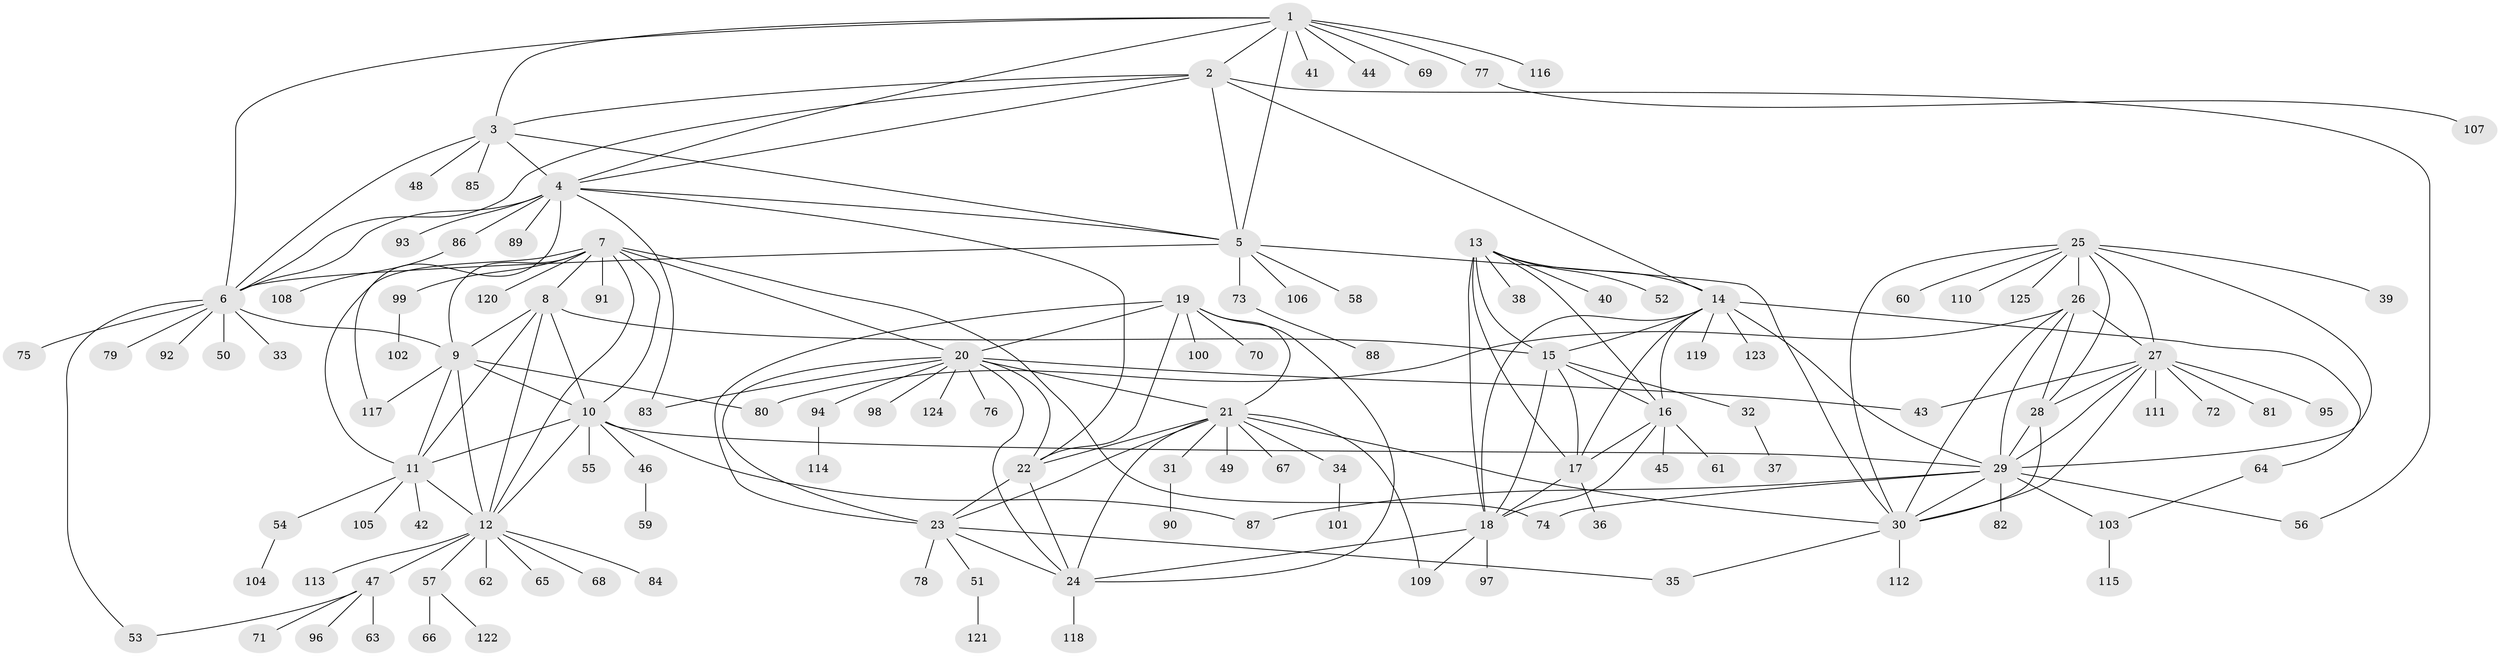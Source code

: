 // Generated by graph-tools (version 1.1) at 2025/02/03/09/25 03:02:43]
// undirected, 125 vertices, 191 edges
graph export_dot {
graph [start="1"]
  node [color=gray90,style=filled];
  1;
  2;
  3;
  4;
  5;
  6;
  7;
  8;
  9;
  10;
  11;
  12;
  13;
  14;
  15;
  16;
  17;
  18;
  19;
  20;
  21;
  22;
  23;
  24;
  25;
  26;
  27;
  28;
  29;
  30;
  31;
  32;
  33;
  34;
  35;
  36;
  37;
  38;
  39;
  40;
  41;
  42;
  43;
  44;
  45;
  46;
  47;
  48;
  49;
  50;
  51;
  52;
  53;
  54;
  55;
  56;
  57;
  58;
  59;
  60;
  61;
  62;
  63;
  64;
  65;
  66;
  67;
  68;
  69;
  70;
  71;
  72;
  73;
  74;
  75;
  76;
  77;
  78;
  79;
  80;
  81;
  82;
  83;
  84;
  85;
  86;
  87;
  88;
  89;
  90;
  91;
  92;
  93;
  94;
  95;
  96;
  97;
  98;
  99;
  100;
  101;
  102;
  103;
  104;
  105;
  106;
  107;
  108;
  109;
  110;
  111;
  112;
  113;
  114;
  115;
  116;
  117;
  118;
  119;
  120;
  121;
  122;
  123;
  124;
  125;
  1 -- 2;
  1 -- 3;
  1 -- 4;
  1 -- 5;
  1 -- 6;
  1 -- 41;
  1 -- 44;
  1 -- 69;
  1 -- 77;
  1 -- 116;
  2 -- 3;
  2 -- 4;
  2 -- 5;
  2 -- 6;
  2 -- 14;
  2 -- 56;
  3 -- 4;
  3 -- 5;
  3 -- 6;
  3 -- 48;
  3 -- 85;
  4 -- 5;
  4 -- 6;
  4 -- 22;
  4 -- 83;
  4 -- 86;
  4 -- 89;
  4 -- 93;
  4 -- 117;
  5 -- 6;
  5 -- 30;
  5 -- 58;
  5 -- 73;
  5 -- 106;
  6 -- 9;
  6 -- 33;
  6 -- 50;
  6 -- 53;
  6 -- 75;
  6 -- 79;
  6 -- 92;
  7 -- 8;
  7 -- 9;
  7 -- 10;
  7 -- 11;
  7 -- 12;
  7 -- 20;
  7 -- 74;
  7 -- 91;
  7 -- 99;
  7 -- 120;
  8 -- 9;
  8 -- 10;
  8 -- 11;
  8 -- 12;
  8 -- 15;
  9 -- 10;
  9 -- 11;
  9 -- 12;
  9 -- 80;
  9 -- 117;
  10 -- 11;
  10 -- 12;
  10 -- 29;
  10 -- 46;
  10 -- 55;
  10 -- 87;
  11 -- 12;
  11 -- 42;
  11 -- 54;
  11 -- 105;
  12 -- 47;
  12 -- 57;
  12 -- 62;
  12 -- 65;
  12 -- 68;
  12 -- 84;
  12 -- 113;
  13 -- 14;
  13 -- 15;
  13 -- 16;
  13 -- 17;
  13 -- 18;
  13 -- 38;
  13 -- 40;
  13 -- 52;
  14 -- 15;
  14 -- 16;
  14 -- 17;
  14 -- 18;
  14 -- 29;
  14 -- 64;
  14 -- 119;
  14 -- 123;
  15 -- 16;
  15 -- 17;
  15 -- 18;
  15 -- 32;
  16 -- 17;
  16 -- 18;
  16 -- 45;
  16 -- 61;
  17 -- 18;
  17 -- 36;
  18 -- 24;
  18 -- 97;
  18 -- 109;
  19 -- 20;
  19 -- 21;
  19 -- 22;
  19 -- 23;
  19 -- 24;
  19 -- 70;
  19 -- 100;
  20 -- 21;
  20 -- 22;
  20 -- 23;
  20 -- 24;
  20 -- 43;
  20 -- 76;
  20 -- 83;
  20 -- 94;
  20 -- 98;
  20 -- 124;
  21 -- 22;
  21 -- 23;
  21 -- 24;
  21 -- 30;
  21 -- 31;
  21 -- 34;
  21 -- 49;
  21 -- 67;
  21 -- 109;
  22 -- 23;
  22 -- 24;
  23 -- 24;
  23 -- 35;
  23 -- 51;
  23 -- 78;
  24 -- 118;
  25 -- 26;
  25 -- 27;
  25 -- 28;
  25 -- 29;
  25 -- 30;
  25 -- 39;
  25 -- 60;
  25 -- 110;
  25 -- 125;
  26 -- 27;
  26 -- 28;
  26 -- 29;
  26 -- 30;
  26 -- 80;
  27 -- 28;
  27 -- 29;
  27 -- 30;
  27 -- 43;
  27 -- 72;
  27 -- 81;
  27 -- 95;
  27 -- 111;
  28 -- 29;
  28 -- 30;
  29 -- 30;
  29 -- 56;
  29 -- 74;
  29 -- 82;
  29 -- 87;
  29 -- 103;
  30 -- 35;
  30 -- 112;
  31 -- 90;
  32 -- 37;
  34 -- 101;
  46 -- 59;
  47 -- 53;
  47 -- 63;
  47 -- 71;
  47 -- 96;
  51 -- 121;
  54 -- 104;
  57 -- 66;
  57 -- 122;
  64 -- 103;
  73 -- 88;
  77 -- 107;
  86 -- 108;
  94 -- 114;
  99 -- 102;
  103 -- 115;
}
